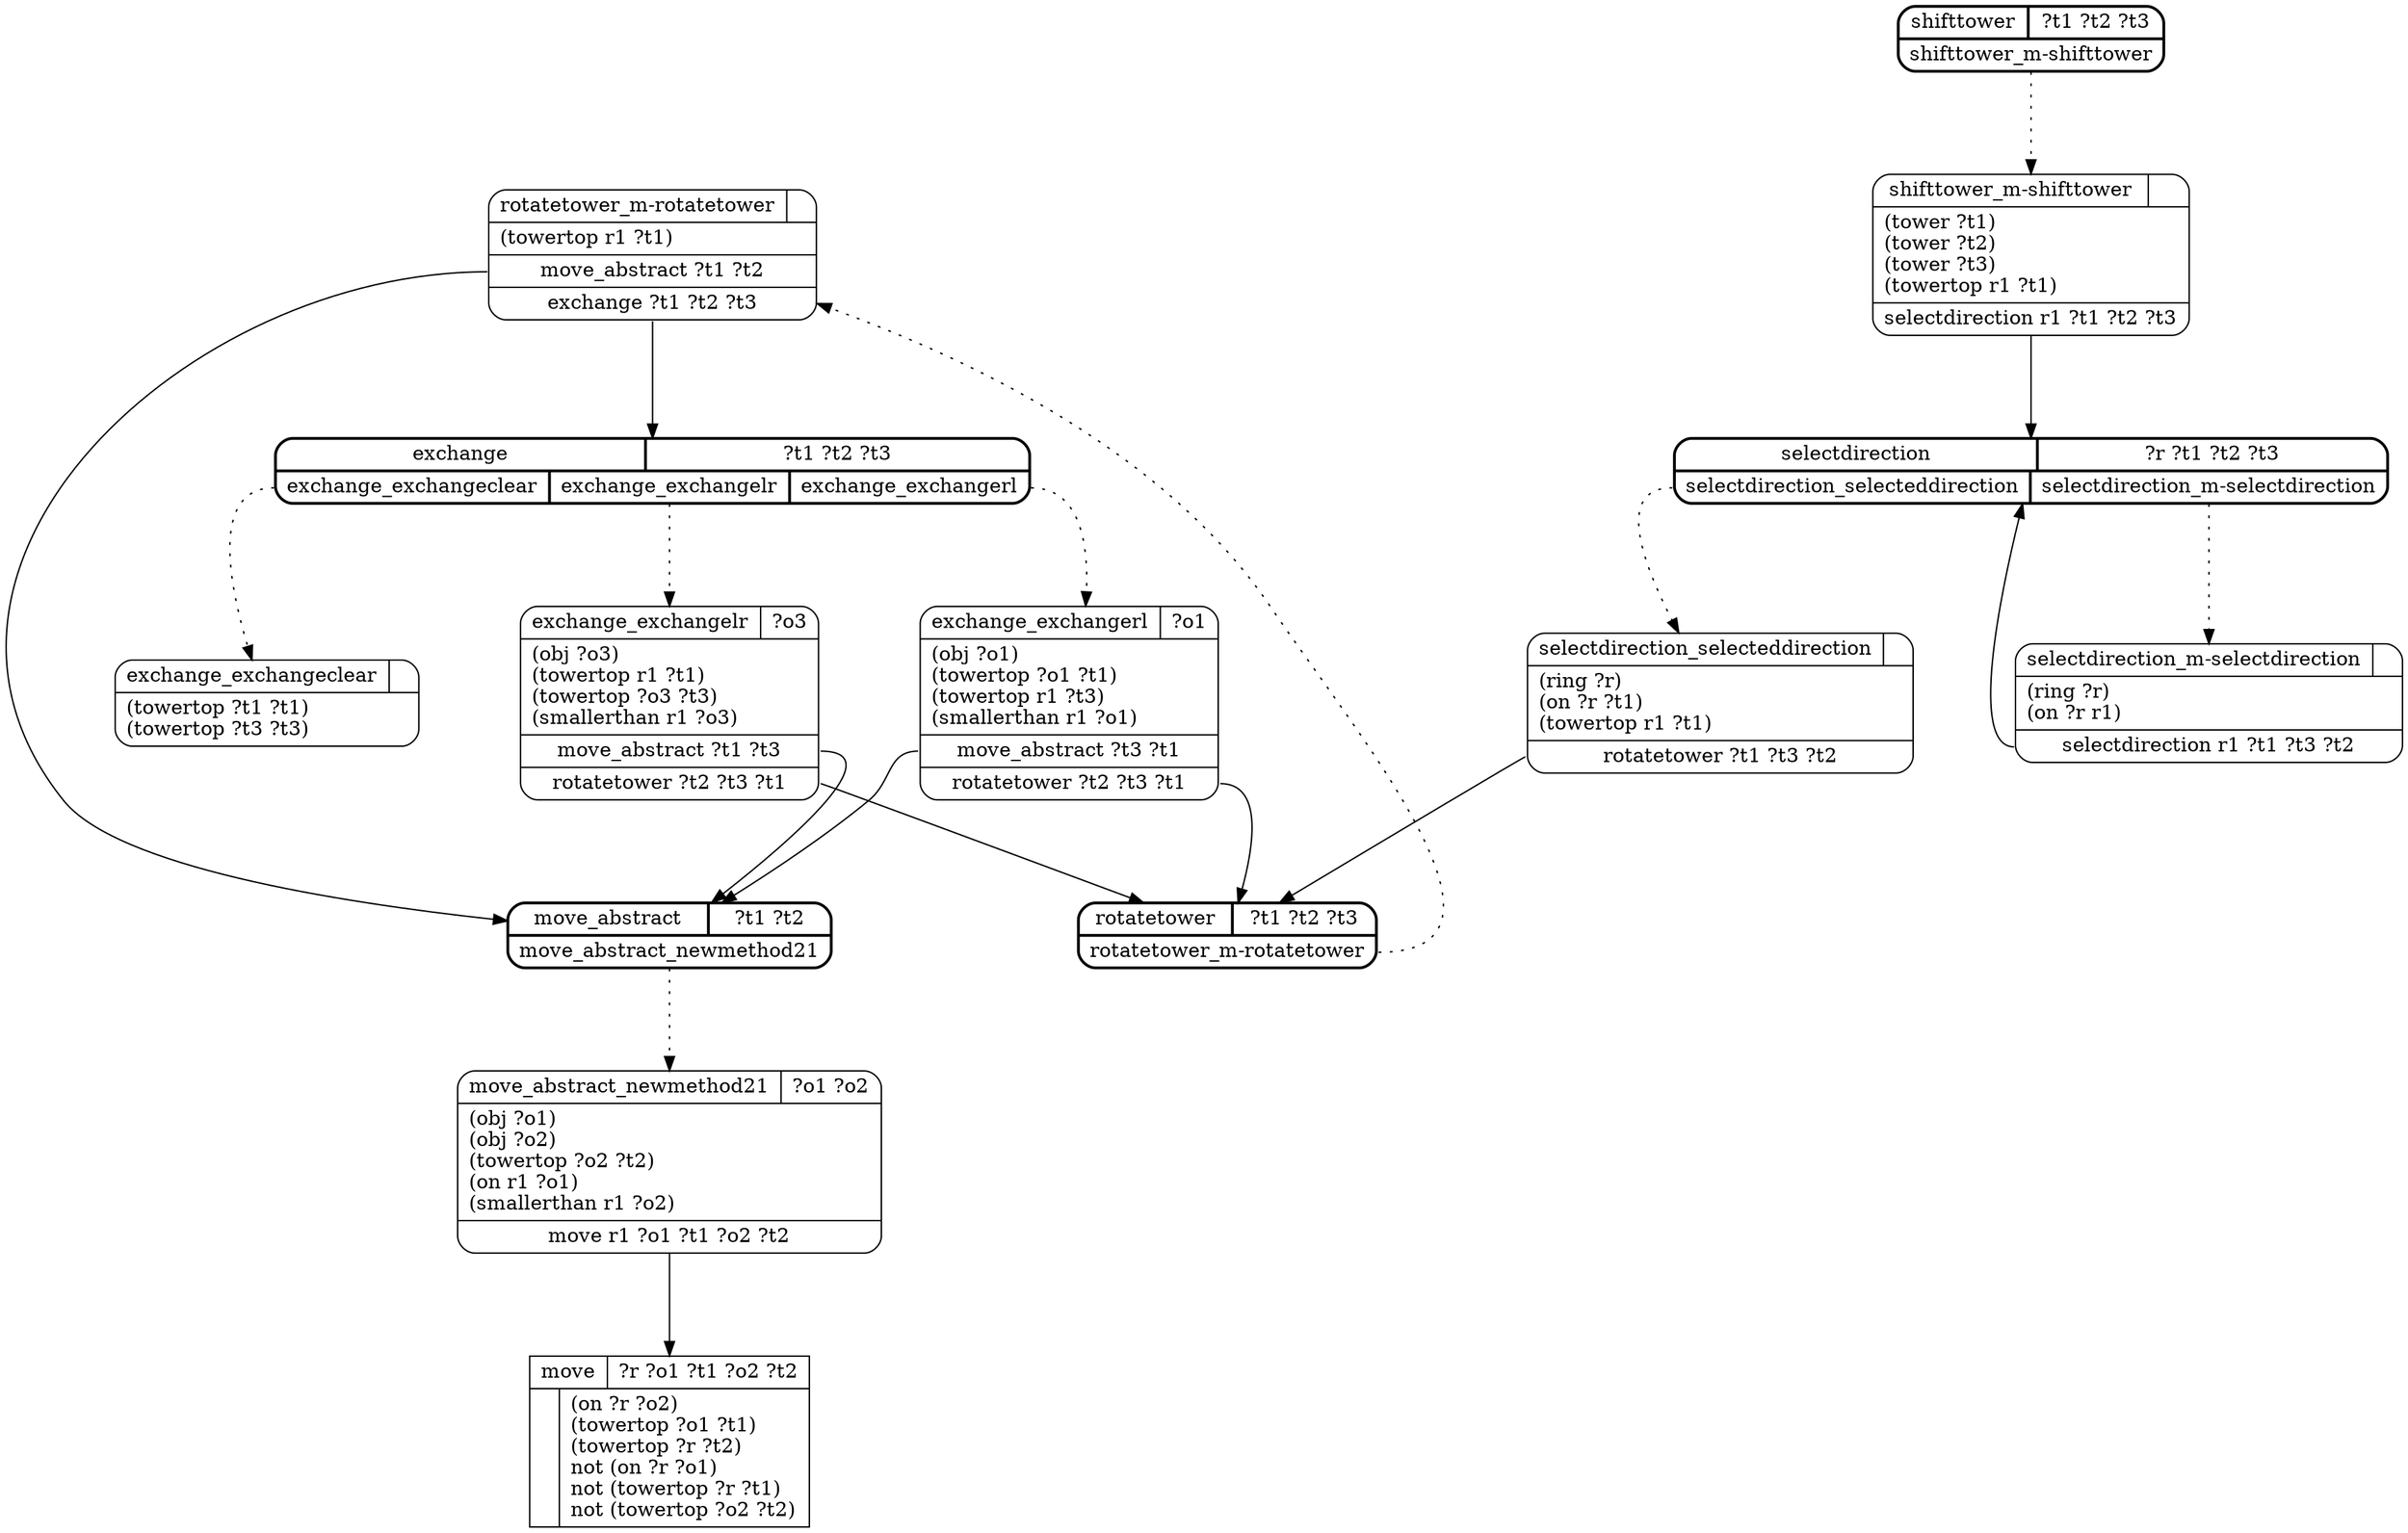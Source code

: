// Generated by Hype
digraph "towers" {
  nodesep=1
  ranksep=1
  // Operators
  node [shape=record]
  "move" [
    label="{{\N|?r ?o1 ?t1 ?o2 ?t2}|{|(on ?r ?o2)\l(towertop ?o1 ?t1)\l(towertop ?r ?t2)\lnot (on ?r ?o1)\lnot (towertop ?r ?t1)\lnot (towertop ?o2 ?t2)\l}}"
  ]
  // Methods
  node [shape=Mrecord]
  "shifttower" [
    style=bold
    label="{{\N|?t1 ?t2 ?t3}|{<0>shifttower_m-shifttower}}"
  ]
  "shifttower_m-shifttower" [
    label="{{\N|}|(tower ?t1)\l(tower ?t2)\l(tower ?t3)\l(towertop r1 ?t1)\l|<0>selectdirection r1 ?t1 ?t2 ?t3}"
  ]
  "shifttower":0 -> "shifttower_m-shifttower" [style=dotted]
  "shifttower_m-shifttower":0 -> "selectdirection"
  "selectdirection" [
    style=bold
    label="{{\N|?r ?t1 ?t2 ?t3}|{<0>selectdirection_selecteddirection|<1>selectdirection_m-selectdirection}}"
  ]
  "selectdirection_selecteddirection" [
    label="{{\N|}|(ring ?r)\l(on ?r ?t1)\l(towertop r1 ?t1)\l|<0>rotatetower ?t1 ?t3 ?t2}"
  ]
  "selectdirection":0 -> "selectdirection_selecteddirection" [style=dotted]
  "selectdirection_selecteddirection":0 -> "rotatetower"
  "selectdirection_m-selectdirection" [
    label="{{\N|}|(ring ?r)\l(on ?r r1)\l|<0>selectdirection r1 ?t1 ?t3 ?t2}"
  ]
  "selectdirection":1 -> "selectdirection_m-selectdirection" [style=dotted]
  "selectdirection_m-selectdirection":0 -> "selectdirection"
  "rotatetower" [
    style=bold
    label="{{\N|?t1 ?t2 ?t3}|{<0>rotatetower_m-rotatetower}}"
  ]
  "rotatetower_m-rotatetower" [
    label="{{\N|}|(towertop r1 ?t1)\l|<0>move_abstract ?t1 ?t2|<1>exchange ?t1 ?t2 ?t3}"
  ]
  "rotatetower":0 -> "rotatetower_m-rotatetower" [style=dotted]
  "rotatetower_m-rotatetower":0 -> "move_abstract"
  "rotatetower_m-rotatetower":1 -> "exchange"
  "exchange" [
    style=bold
    label="{{\N|?t1 ?t2 ?t3}|{<0>exchange_exchangeclear|<1>exchange_exchangelr|<2>exchange_exchangerl}}"
  ]
  "exchange_exchangeclear" [
    label="{{\N|}|(towertop ?t1 ?t1)\l(towertop ?t3 ?t3)\l}"
  ]
  "exchange":0 -> "exchange_exchangeclear" [style=dotted]
  "exchange_exchangelr" [
    label="{{\N|?o3}|(obj ?o3)\l(towertop r1 ?t1)\l(towertop ?o3 ?t3)\l(smallerthan r1 ?o3)\l|<0>move_abstract ?t1 ?t3|<1>rotatetower ?t2 ?t3 ?t1}"
  ]
  "exchange":1 -> "exchange_exchangelr" [style=dotted]
  "exchange_exchangelr":0 -> "move_abstract"
  "exchange_exchangelr":1 -> "rotatetower"
  "exchange_exchangerl" [
    label="{{\N|?o1}|(obj ?o1)\l(towertop ?o1 ?t1)\l(towertop r1 ?t3)\l(smallerthan r1 ?o1)\l|<0>move_abstract ?t3 ?t1|<1>rotatetower ?t2 ?t3 ?t1}"
  ]
  "exchange":2 -> "exchange_exchangerl" [style=dotted]
  "exchange_exchangerl":0 -> "move_abstract"
  "exchange_exchangerl":1 -> "rotatetower"
  "move_abstract" [
    style=bold
    label="{{\N|?t1 ?t2}|{<0>move_abstract_newmethod21}}"
  ]
  "move_abstract_newmethod21" [
    label="{{\N|?o1 ?o2}|(obj ?o1)\l(obj ?o2)\l(towertop ?o2 ?t2)\l(on r1 ?o1)\l(smallerthan r1 ?o2)\l|<0>move r1 ?o1 ?t1 ?o2 ?t2}"
  ]
  "move_abstract":0 -> "move_abstract_newmethod21" [style=dotted]
  "move_abstract_newmethod21":0 -> "move"
}